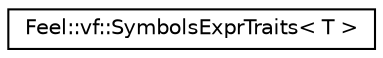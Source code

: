 digraph "Graphical Class Hierarchy"
{
 // LATEX_PDF_SIZE
  edge [fontname="Helvetica",fontsize="10",labelfontname="Helvetica",labelfontsize="10"];
  node [fontname="Helvetica",fontsize="10",shape=record];
  rankdir="LR";
  Node0 [label="Feel::vf::SymbolsExprTraits\< T \>",height=0.2,width=0.4,color="black", fillcolor="white", style="filled",URL="$structFeel_1_1vf_1_1SymbolsExprTraits_3_01T_01_4.html",tooltip=" "];
}
